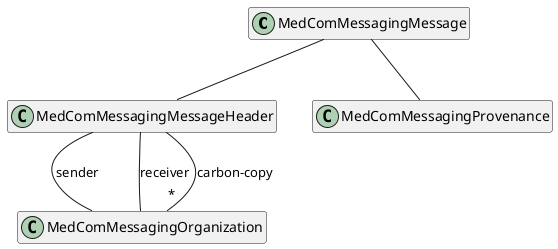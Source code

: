 @startuml MessagingModel

hide empty members

class "MedComMessagingMessage" as message
class "MedComMessagingMessageHeader" as messageHeader
class "MedComMessagingOrganization" as organization
class "MedComMessagingProvenance" as provenance

message -- messageHeader
message -- provenance

messageHeader -- organization : "sender"
messageHeader -- organization : "receiver"
messageHeader --"*" organization : "carbon-copy"

@enduml